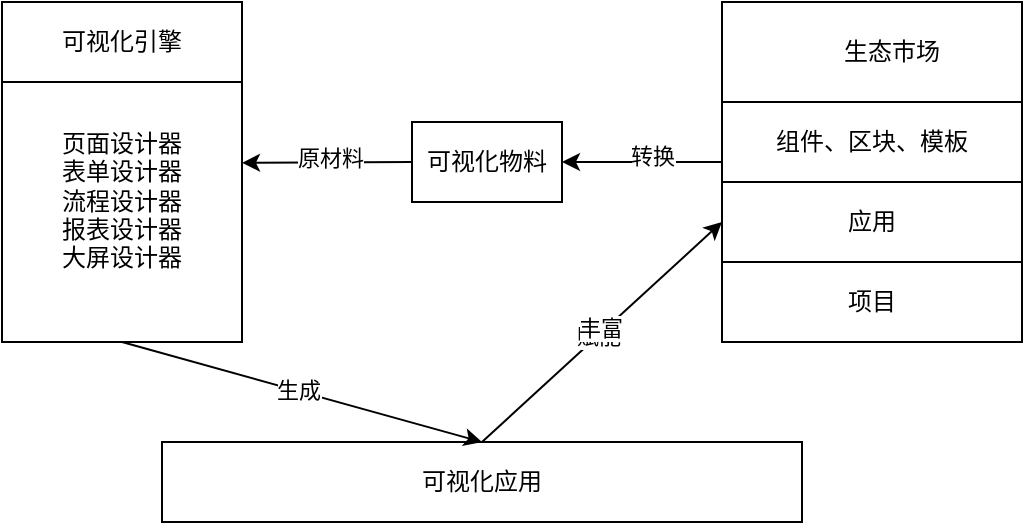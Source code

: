 <mxfile version="24.0.1" type="github">
  <diagram name="第 1 页" id="lzQdF8w5wXEc82dC6Tg3">
    <mxGraphModel dx="1259" dy="702" grid="1" gridSize="10" guides="1" tooltips="1" connect="1" arrows="1" fold="1" page="1" pageScale="1" pageWidth="827" pageHeight="1169" math="0" shadow="0">
      <root>
        <mxCell id="0" />
        <mxCell id="1" parent="0" />
        <mxCell id="aP5eUWCv9s_JMIvqQCnQ-2" value="" style="rounded=0;whiteSpace=wrap;html=1;" vertex="1" parent="1">
          <mxGeometry x="520" y="160" width="150" height="170" as="geometry" />
        </mxCell>
        <mxCell id="aP5eUWCv9s_JMIvqQCnQ-3" value="可视化物料" style="rounded=0;whiteSpace=wrap;html=1;" vertex="1" parent="1">
          <mxGeometry x="365" y="220" width="75" height="40" as="geometry" />
        </mxCell>
        <mxCell id="aP5eUWCv9s_JMIvqQCnQ-4" value="应用" style="rounded=0;whiteSpace=wrap;html=1;" vertex="1" parent="1">
          <mxGeometry x="520" y="250" width="150" height="40" as="geometry" />
        </mxCell>
        <mxCell id="aP5eUWCv9s_JMIvqQCnQ-5" value="项目" style="rounded=0;whiteSpace=wrap;html=1;" vertex="1" parent="1">
          <mxGeometry x="520" y="290" width="150" height="40" as="geometry" />
        </mxCell>
        <mxCell id="aP5eUWCv9s_JMIvqQCnQ-6" value="组件、区块、模板" style="rounded=0;whiteSpace=wrap;html=1;" vertex="1" parent="1">
          <mxGeometry x="520" y="210" width="150" height="40" as="geometry" />
        </mxCell>
        <mxCell id="aP5eUWCv9s_JMIvqQCnQ-8" value="&lt;div&gt;&lt;br&gt;&lt;/div&gt;&lt;div&gt;&lt;br&gt;&lt;/div&gt;页面设计器&lt;div&gt;表单设计器&lt;/div&gt;&lt;div&gt;流程设计器&lt;/div&gt;&lt;div&gt;报表设计器&lt;/div&gt;&lt;div&gt;大屏设计器&lt;/div&gt;" style="rounded=0;whiteSpace=wrap;html=1;" vertex="1" parent="1">
          <mxGeometry x="160" y="160" width="120" height="170" as="geometry" />
        </mxCell>
        <mxCell id="aP5eUWCv9s_JMIvqQCnQ-9" value="可视化应用" style="rounded=0;whiteSpace=wrap;html=1;" vertex="1" parent="1">
          <mxGeometry x="240" y="380" width="320" height="40" as="geometry" />
        </mxCell>
        <mxCell id="aP5eUWCv9s_JMIvqQCnQ-12" value="" style="endArrow=classic;html=1;rounded=0;entryX=1;entryY=0.5;entryDx=0;entryDy=0;" edge="1" parent="1" target="aP5eUWCv9s_JMIvqQCnQ-3">
          <mxGeometry width="50" height="50" relative="1" as="geometry">
            <mxPoint x="520" y="240" as="sourcePoint" />
            <mxPoint x="570" y="190" as="targetPoint" />
          </mxGeometry>
        </mxCell>
        <mxCell id="aP5eUWCv9s_JMIvqQCnQ-13" value="转换" style="edgeLabel;html=1;align=center;verticalAlign=middle;resizable=0;points=[];" vertex="1" connectable="0" parent="aP5eUWCv9s_JMIvqQCnQ-12">
          <mxGeometry x="-0.111" y="-3" relative="1" as="geometry">
            <mxPoint as="offset" />
          </mxGeometry>
        </mxCell>
        <mxCell id="aP5eUWCv9s_JMIvqQCnQ-14" value="" style="endArrow=classic;html=1;rounded=0;exitX=0;exitY=0.5;exitDx=0;exitDy=0;entryX=1;entryY=0.473;entryDx=0;entryDy=0;entryPerimeter=0;" edge="1" parent="1" source="aP5eUWCv9s_JMIvqQCnQ-3" target="aP5eUWCv9s_JMIvqQCnQ-8">
          <mxGeometry width="50" height="50" relative="1" as="geometry">
            <mxPoint x="470" y="280" as="sourcePoint" />
            <mxPoint x="520" y="230" as="targetPoint" />
          </mxGeometry>
        </mxCell>
        <mxCell id="aP5eUWCv9s_JMIvqQCnQ-15" value="原材料" style="edgeLabel;html=1;align=center;verticalAlign=middle;resizable=0;points=[];" vertex="1" connectable="0" parent="aP5eUWCv9s_JMIvqQCnQ-14">
          <mxGeometry x="-0.028" y="-2" relative="1" as="geometry">
            <mxPoint as="offset" />
          </mxGeometry>
        </mxCell>
        <mxCell id="aP5eUWCv9s_JMIvqQCnQ-16" value="" style="endArrow=classic;html=1;rounded=0;exitX=0.5;exitY=1;exitDx=0;exitDy=0;entryX=0.5;entryY=0;entryDx=0;entryDy=0;" edge="1" parent="1" source="aP5eUWCv9s_JMIvqQCnQ-8" target="aP5eUWCv9s_JMIvqQCnQ-9">
          <mxGeometry width="50" height="50" relative="1" as="geometry">
            <mxPoint x="370" y="350" as="sourcePoint" />
            <mxPoint x="420" y="300" as="targetPoint" />
          </mxGeometry>
        </mxCell>
        <mxCell id="aP5eUWCv9s_JMIvqQCnQ-18" value="生成" style="edgeLabel;html=1;align=center;verticalAlign=middle;resizable=0;points=[];" vertex="1" connectable="0" parent="aP5eUWCv9s_JMIvqQCnQ-16">
          <mxGeometry x="-0.031" y="1" relative="1" as="geometry">
            <mxPoint as="offset" />
          </mxGeometry>
        </mxCell>
        <mxCell id="aP5eUWCv9s_JMIvqQCnQ-17" value="" style="endArrow=classic;html=1;rounded=0;entryX=0;entryY=0.5;entryDx=0;entryDy=0;exitX=0.5;exitY=0;exitDx=0;exitDy=0;" edge="1" parent="1" source="aP5eUWCv9s_JMIvqQCnQ-9" target="aP5eUWCv9s_JMIvqQCnQ-4">
          <mxGeometry width="50" height="50" relative="1" as="geometry">
            <mxPoint x="220" y="340" as="sourcePoint" />
            <mxPoint x="435" y="400" as="targetPoint" />
          </mxGeometry>
        </mxCell>
        <mxCell id="aP5eUWCv9s_JMIvqQCnQ-19" value="赋能" style="edgeLabel;html=1;align=center;verticalAlign=middle;resizable=0;points=[];" vertex="1" connectable="0" parent="aP5eUWCv9s_JMIvqQCnQ-17">
          <mxGeometry x="-0.032" relative="1" as="geometry">
            <mxPoint as="offset" />
          </mxGeometry>
        </mxCell>
        <mxCell id="aP5eUWCv9s_JMIvqQCnQ-20" value="丰富" style="edgeLabel;html=1;align=center;verticalAlign=middle;resizable=0;points=[];" vertex="1" connectable="0" parent="aP5eUWCv9s_JMIvqQCnQ-17">
          <mxGeometry x="0.01" y="2" relative="1" as="geometry">
            <mxPoint as="offset" />
          </mxGeometry>
        </mxCell>
        <mxCell id="aP5eUWCv9s_JMIvqQCnQ-21" value="可视化引擎" style="rounded=0;whiteSpace=wrap;html=1;" vertex="1" parent="1">
          <mxGeometry x="160" y="160" width="120" height="40" as="geometry" />
        </mxCell>
        <mxCell id="aP5eUWCv9s_JMIvqQCnQ-24" value="生态市场" style="text;html=1;align=center;verticalAlign=middle;whiteSpace=wrap;rounded=0;" vertex="1" parent="1">
          <mxGeometry x="575" y="170" width="60" height="30" as="geometry" />
        </mxCell>
      </root>
    </mxGraphModel>
  </diagram>
</mxfile>
